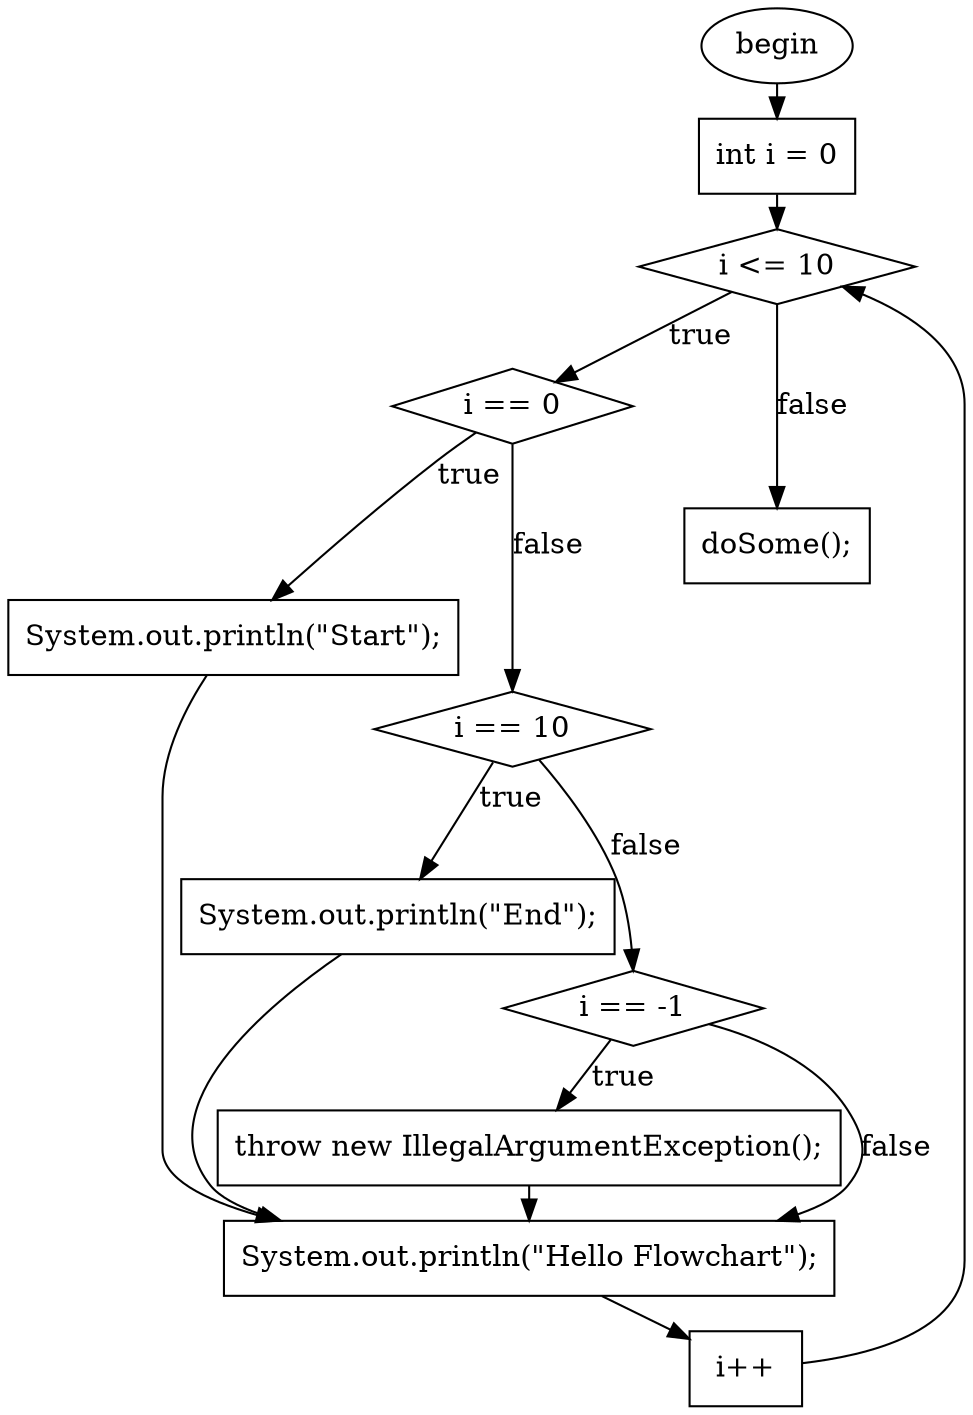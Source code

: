 digraph G{
ranksep = 0.1;
nodesep = 0.1;
F0T0[ shape=ellipse, label="begin", style="filled", fillcolor="white"]
F40T287[ shape=box, label="int i = 0", style="filled", fillcolor="white"]
F56T62[ shape=diamond, label="i \<= 10", style="filled", fillcolor="white"]
F74T244[ shape=diamond, label="i == 0", style="filled", fillcolor="white"]
F92T119[ shape=box, label="System.out.println(\"Start\");", style="filled", fillcolor="white"]
F130T244TelseIf[ shape=diamond, label="i == 10", style="filled", fillcolor="white"]
F149T174[ shape=box, label="System.out.println(\"End\");", style="filled", fillcolor="white"]
F185T244TelseIf[ shape=diamond, label="i == -1", style="filled", fillcolor="white"]
F204T240[ shape=box, label="throw new IllegalArgumentException();", style="filled", fillcolor="white"]
F248T285[ shape=box, label="System.out.println(\"Hello Flowchart\");", style="filled", fillcolor="white"]
F65T67[ shape=box, label="i++", style="filled", fillcolor="white"]
F289T297[ shape=box, label="doSome();", style="filled", fillcolor="white"]
F0T0 -> F40T287
F204T240 -> F248T285
F248T285 -> F65T67
F56T62 -> F74T244[label="true", minlen=1]
F74T244 -> F92T119[label="true", minlen=1]
F74T244 -> F130T244TelseIf[label="false", minlen=2]
F130T244TelseIf -> F149T174[label="true", minlen=1]
F130T244TelseIf -> F185T244TelseIf[label="false", minlen=2]
F185T244TelseIf -> F204T240[label="true", minlen=1]
F40T287 -> F56T62
F65T67 -> F56T62
F185T244TelseIf -> F248T285[label="false", minlen=2]
F56T62 -> F289T297[label="false", minlen=2]
F92T119 -> F248T285
F149T174 -> F248T285
}
